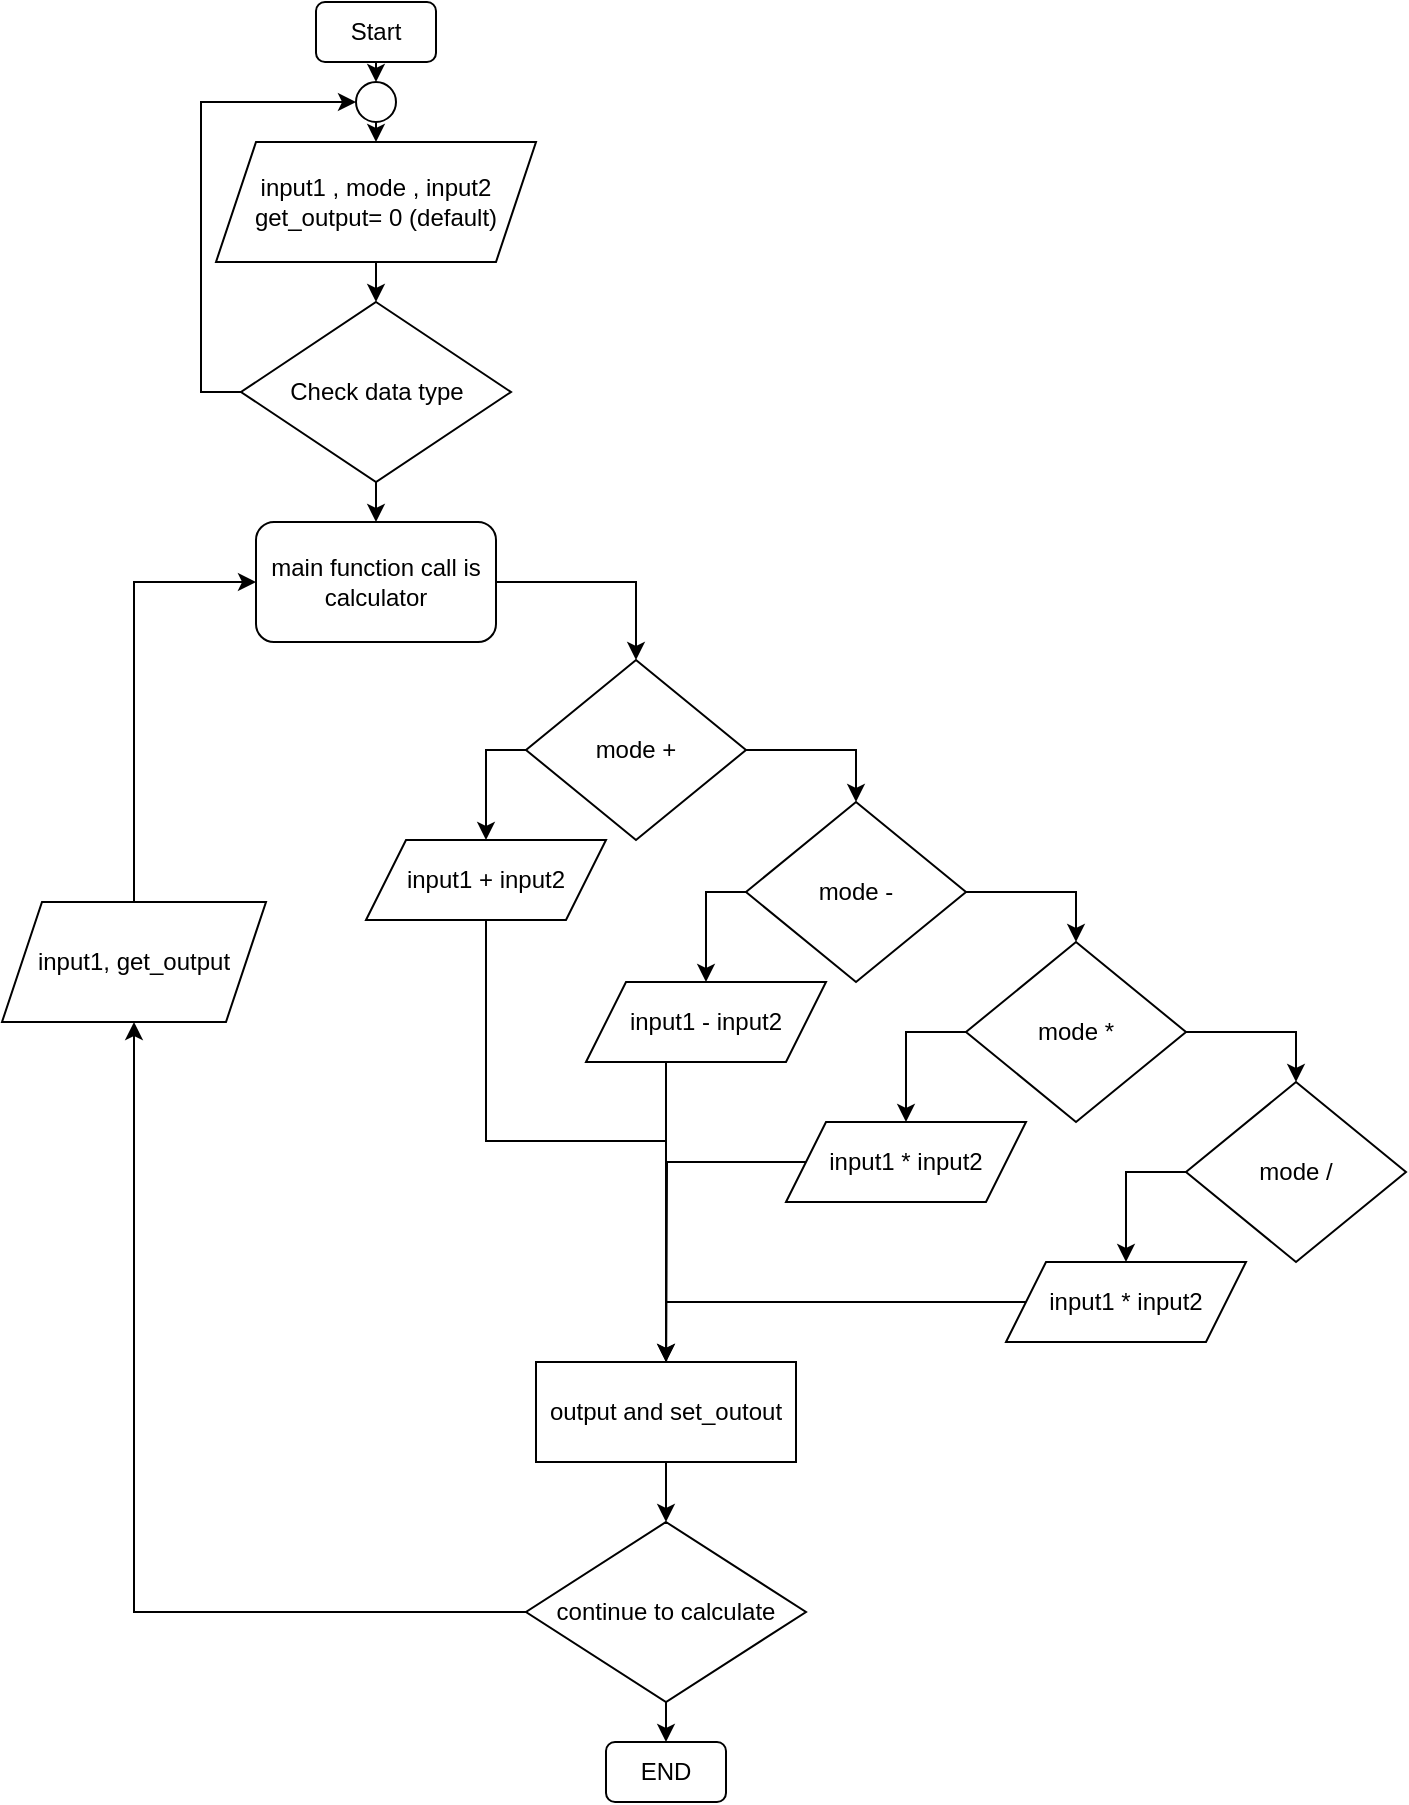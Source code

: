 <mxfile version="22.1.5" type="device">
  <diagram name="Page-1" id="tX7VWGVu_Bc_TQFji7OY">
    <mxGraphModel dx="1191" dy="1111" grid="1" gridSize="10" guides="1" tooltips="1" connect="1" arrows="1" fold="1" page="1" pageScale="1" pageWidth="1654" pageHeight="1169" math="0" shadow="0">
      <root>
        <mxCell id="0" />
        <mxCell id="1" parent="0" />
        <mxCell id="4LcxrMdXTtC2jSsdjoLK-10" style="edgeStyle=orthogonalEdgeStyle;rounded=0;orthogonalLoop=1;jettySize=auto;html=1;exitX=0.5;exitY=1;exitDx=0;exitDy=0;entryX=0.5;entryY=0;entryDx=0;entryDy=0;" edge="1" parent="1" source="4LcxrMdXTtC2jSsdjoLK-1" target="4LcxrMdXTtC2jSsdjoLK-4">
          <mxGeometry relative="1" as="geometry" />
        </mxCell>
        <mxCell id="4LcxrMdXTtC2jSsdjoLK-1" value="Start" style="rounded=1;whiteSpace=wrap;html=1;" vertex="1" parent="1">
          <mxGeometry x="205" y="40" width="60" height="30" as="geometry" />
        </mxCell>
        <mxCell id="4LcxrMdXTtC2jSsdjoLK-12" style="edgeStyle=orthogonalEdgeStyle;rounded=0;orthogonalLoop=1;jettySize=auto;html=1;exitX=0.5;exitY=1;exitDx=0;exitDy=0;entryX=0.5;entryY=0;entryDx=0;entryDy=0;" edge="1" parent="1" source="4LcxrMdXTtC2jSsdjoLK-2" target="4LcxrMdXTtC2jSsdjoLK-3">
          <mxGeometry relative="1" as="geometry" />
        </mxCell>
        <mxCell id="4LcxrMdXTtC2jSsdjoLK-2" value="input1 , mode , input2&lt;br&gt;get_output= 0 (default)" style="shape=parallelogram;perimeter=parallelogramPerimeter;whiteSpace=wrap;html=1;fixedSize=1;" vertex="1" parent="1">
          <mxGeometry x="155" y="110" width="160" height="60" as="geometry" />
        </mxCell>
        <mxCell id="4LcxrMdXTtC2jSsdjoLK-13" style="edgeStyle=orthogonalEdgeStyle;rounded=0;orthogonalLoop=1;jettySize=auto;html=1;exitX=0.5;exitY=1;exitDx=0;exitDy=0;entryX=0.5;entryY=0;entryDx=0;entryDy=0;" edge="1" parent="1" source="4LcxrMdXTtC2jSsdjoLK-3" target="4LcxrMdXTtC2jSsdjoLK-5">
          <mxGeometry relative="1" as="geometry" />
        </mxCell>
        <mxCell id="4LcxrMdXTtC2jSsdjoLK-14" style="edgeStyle=orthogonalEdgeStyle;rounded=0;orthogonalLoop=1;jettySize=auto;html=1;exitX=0;exitY=0.5;exitDx=0;exitDy=0;entryX=0;entryY=0.5;entryDx=0;entryDy=0;" edge="1" parent="1" source="4LcxrMdXTtC2jSsdjoLK-3" target="4LcxrMdXTtC2jSsdjoLK-4">
          <mxGeometry relative="1" as="geometry" />
        </mxCell>
        <mxCell id="4LcxrMdXTtC2jSsdjoLK-3" value="Check data type" style="rhombus;whiteSpace=wrap;html=1;" vertex="1" parent="1">
          <mxGeometry x="167.5" y="190" width="135" height="90" as="geometry" />
        </mxCell>
        <mxCell id="4LcxrMdXTtC2jSsdjoLK-11" style="edgeStyle=orthogonalEdgeStyle;rounded=0;orthogonalLoop=1;jettySize=auto;html=1;exitX=0.5;exitY=1;exitDx=0;exitDy=0;entryX=0.5;entryY=0;entryDx=0;entryDy=0;" edge="1" parent="1" source="4LcxrMdXTtC2jSsdjoLK-4" target="4LcxrMdXTtC2jSsdjoLK-2">
          <mxGeometry relative="1" as="geometry" />
        </mxCell>
        <mxCell id="4LcxrMdXTtC2jSsdjoLK-4" value="" style="ellipse;whiteSpace=wrap;html=1;aspect=fixed;" vertex="1" parent="1">
          <mxGeometry x="225" y="80" width="20" height="20" as="geometry" />
        </mxCell>
        <mxCell id="4LcxrMdXTtC2jSsdjoLK-15" style="edgeStyle=orthogonalEdgeStyle;rounded=0;orthogonalLoop=1;jettySize=auto;html=1;exitX=1;exitY=0.5;exitDx=0;exitDy=0;entryX=0.5;entryY=0;entryDx=0;entryDy=0;" edge="1" parent="1" source="4LcxrMdXTtC2jSsdjoLK-5" target="4LcxrMdXTtC2jSsdjoLK-6">
          <mxGeometry relative="1" as="geometry" />
        </mxCell>
        <mxCell id="4LcxrMdXTtC2jSsdjoLK-5" value="main function call is calculator" style="rounded=1;whiteSpace=wrap;html=1;" vertex="1" parent="1">
          <mxGeometry x="175" y="300" width="120" height="60" as="geometry" />
        </mxCell>
        <mxCell id="4LcxrMdXTtC2jSsdjoLK-16" style="edgeStyle=orthogonalEdgeStyle;rounded=0;orthogonalLoop=1;jettySize=auto;html=1;exitX=1;exitY=0.5;exitDx=0;exitDy=0;entryX=0.5;entryY=0;entryDx=0;entryDy=0;" edge="1" parent="1" source="4LcxrMdXTtC2jSsdjoLK-6" target="4LcxrMdXTtC2jSsdjoLK-7">
          <mxGeometry relative="1" as="geometry" />
        </mxCell>
        <mxCell id="4LcxrMdXTtC2jSsdjoLK-23" style="edgeStyle=orthogonalEdgeStyle;rounded=0;orthogonalLoop=1;jettySize=auto;html=1;exitX=0;exitY=0.5;exitDx=0;exitDy=0;entryX=0.5;entryY=0;entryDx=0;entryDy=0;" edge="1" parent="1" source="4LcxrMdXTtC2jSsdjoLK-6" target="4LcxrMdXTtC2jSsdjoLK-19">
          <mxGeometry relative="1" as="geometry" />
        </mxCell>
        <mxCell id="4LcxrMdXTtC2jSsdjoLK-6" value="mode +" style="rhombus;whiteSpace=wrap;html=1;" vertex="1" parent="1">
          <mxGeometry x="310" y="369" width="110" height="90" as="geometry" />
        </mxCell>
        <mxCell id="4LcxrMdXTtC2jSsdjoLK-17" style="edgeStyle=orthogonalEdgeStyle;rounded=0;orthogonalLoop=1;jettySize=auto;html=1;exitX=1;exitY=0.5;exitDx=0;exitDy=0;entryX=0.5;entryY=0;entryDx=0;entryDy=0;" edge="1" parent="1" source="4LcxrMdXTtC2jSsdjoLK-7" target="4LcxrMdXTtC2jSsdjoLK-8">
          <mxGeometry relative="1" as="geometry" />
        </mxCell>
        <mxCell id="4LcxrMdXTtC2jSsdjoLK-24" style="edgeStyle=orthogonalEdgeStyle;rounded=0;orthogonalLoop=1;jettySize=auto;html=1;exitX=0;exitY=0.5;exitDx=0;exitDy=0;entryX=0.5;entryY=0;entryDx=0;entryDy=0;" edge="1" parent="1" source="4LcxrMdXTtC2jSsdjoLK-7" target="4LcxrMdXTtC2jSsdjoLK-20">
          <mxGeometry relative="1" as="geometry" />
        </mxCell>
        <mxCell id="4LcxrMdXTtC2jSsdjoLK-7" value="mode -" style="rhombus;whiteSpace=wrap;html=1;" vertex="1" parent="1">
          <mxGeometry x="420" y="440" width="110" height="90" as="geometry" />
        </mxCell>
        <mxCell id="4LcxrMdXTtC2jSsdjoLK-18" style="edgeStyle=orthogonalEdgeStyle;rounded=0;orthogonalLoop=1;jettySize=auto;html=1;exitX=1;exitY=0.5;exitDx=0;exitDy=0;entryX=0.5;entryY=0;entryDx=0;entryDy=0;" edge="1" parent="1" source="4LcxrMdXTtC2jSsdjoLK-8" target="4LcxrMdXTtC2jSsdjoLK-9">
          <mxGeometry relative="1" as="geometry" />
        </mxCell>
        <mxCell id="4LcxrMdXTtC2jSsdjoLK-25" style="edgeStyle=orthogonalEdgeStyle;rounded=0;orthogonalLoop=1;jettySize=auto;html=1;exitX=0;exitY=0.5;exitDx=0;exitDy=0;entryX=0.5;entryY=0;entryDx=0;entryDy=0;" edge="1" parent="1" source="4LcxrMdXTtC2jSsdjoLK-8" target="4LcxrMdXTtC2jSsdjoLK-21">
          <mxGeometry relative="1" as="geometry" />
        </mxCell>
        <mxCell id="4LcxrMdXTtC2jSsdjoLK-8" value="mode *" style="rhombus;whiteSpace=wrap;html=1;" vertex="1" parent="1">
          <mxGeometry x="530" y="510" width="110" height="90" as="geometry" />
        </mxCell>
        <mxCell id="4LcxrMdXTtC2jSsdjoLK-26" style="edgeStyle=orthogonalEdgeStyle;rounded=0;orthogonalLoop=1;jettySize=auto;html=1;exitX=0;exitY=0.5;exitDx=0;exitDy=0;entryX=0.5;entryY=0;entryDx=0;entryDy=0;" edge="1" parent="1" source="4LcxrMdXTtC2jSsdjoLK-9" target="4LcxrMdXTtC2jSsdjoLK-22">
          <mxGeometry relative="1" as="geometry" />
        </mxCell>
        <mxCell id="4LcxrMdXTtC2jSsdjoLK-9" value="mode /" style="rhombus;whiteSpace=wrap;html=1;" vertex="1" parent="1">
          <mxGeometry x="640" y="580" width="110" height="90" as="geometry" />
        </mxCell>
        <mxCell id="4LcxrMdXTtC2jSsdjoLK-29" style="edgeStyle=orthogonalEdgeStyle;rounded=0;orthogonalLoop=1;jettySize=auto;html=1;exitX=0.5;exitY=1;exitDx=0;exitDy=0;entryX=0.5;entryY=0;entryDx=0;entryDy=0;" edge="1" parent="1" source="4LcxrMdXTtC2jSsdjoLK-19" target="4LcxrMdXTtC2jSsdjoLK-28">
          <mxGeometry relative="1" as="geometry" />
        </mxCell>
        <mxCell id="4LcxrMdXTtC2jSsdjoLK-19" value="input1 + input2" style="shape=parallelogram;perimeter=parallelogramPerimeter;whiteSpace=wrap;html=1;fixedSize=1;" vertex="1" parent="1">
          <mxGeometry x="230" y="459" width="120" height="40" as="geometry" />
        </mxCell>
        <mxCell id="4LcxrMdXTtC2jSsdjoLK-30" style="edgeStyle=orthogonalEdgeStyle;rounded=0;orthogonalLoop=1;jettySize=auto;html=1;exitX=0.5;exitY=1;exitDx=0;exitDy=0;" edge="1" parent="1" source="4LcxrMdXTtC2jSsdjoLK-20">
          <mxGeometry relative="1" as="geometry">
            <mxPoint x="380" y="740" as="targetPoint" />
            <Array as="points">
              <mxPoint x="380" y="570" />
            </Array>
          </mxGeometry>
        </mxCell>
        <mxCell id="4LcxrMdXTtC2jSsdjoLK-20" value="input1 - input2" style="shape=parallelogram;perimeter=parallelogramPerimeter;whiteSpace=wrap;html=1;fixedSize=1;" vertex="1" parent="1">
          <mxGeometry x="340" y="530" width="120" height="40" as="geometry" />
        </mxCell>
        <mxCell id="4LcxrMdXTtC2jSsdjoLK-31" style="edgeStyle=orthogonalEdgeStyle;rounded=0;orthogonalLoop=1;jettySize=auto;html=1;exitX=0;exitY=0.5;exitDx=0;exitDy=0;" edge="1" parent="1" source="4LcxrMdXTtC2jSsdjoLK-21">
          <mxGeometry relative="1" as="geometry">
            <mxPoint x="380" y="740" as="targetPoint" />
          </mxGeometry>
        </mxCell>
        <mxCell id="4LcxrMdXTtC2jSsdjoLK-21" value="input1 * input2" style="shape=parallelogram;perimeter=parallelogramPerimeter;whiteSpace=wrap;html=1;fixedSize=1;" vertex="1" parent="1">
          <mxGeometry x="440" y="600" width="120" height="40" as="geometry" />
        </mxCell>
        <mxCell id="4LcxrMdXTtC2jSsdjoLK-32" style="edgeStyle=orthogonalEdgeStyle;rounded=0;orthogonalLoop=1;jettySize=auto;html=1;exitX=0;exitY=0.5;exitDx=0;exitDy=0;entryX=0.5;entryY=0;entryDx=0;entryDy=0;" edge="1" parent="1" source="4LcxrMdXTtC2jSsdjoLK-22" target="4LcxrMdXTtC2jSsdjoLK-28">
          <mxGeometry relative="1" as="geometry" />
        </mxCell>
        <mxCell id="4LcxrMdXTtC2jSsdjoLK-22" value="input1 * input2" style="shape=parallelogram;perimeter=parallelogramPerimeter;whiteSpace=wrap;html=1;fixedSize=1;" vertex="1" parent="1">
          <mxGeometry x="550" y="670" width="120" height="40" as="geometry" />
        </mxCell>
        <mxCell id="4LcxrMdXTtC2jSsdjoLK-34" style="edgeStyle=orthogonalEdgeStyle;rounded=0;orthogonalLoop=1;jettySize=auto;html=1;exitX=0.5;exitY=1;exitDx=0;exitDy=0;entryX=0.5;entryY=0;entryDx=0;entryDy=0;" edge="1" parent="1" source="4LcxrMdXTtC2jSsdjoLK-28" target="4LcxrMdXTtC2jSsdjoLK-33">
          <mxGeometry relative="1" as="geometry" />
        </mxCell>
        <mxCell id="4LcxrMdXTtC2jSsdjoLK-28" value="output and set_outout" style="rounded=0;whiteSpace=wrap;html=1;" vertex="1" parent="1">
          <mxGeometry x="315" y="720" width="130" height="50" as="geometry" />
        </mxCell>
        <mxCell id="4LcxrMdXTtC2jSsdjoLK-35" style="edgeStyle=orthogonalEdgeStyle;rounded=0;orthogonalLoop=1;jettySize=auto;html=1;exitX=0;exitY=0.5;exitDx=0;exitDy=0;entryX=0.5;entryY=1;entryDx=0;entryDy=0;" edge="1" parent="1" source="4LcxrMdXTtC2jSsdjoLK-33" target="4LcxrMdXTtC2jSsdjoLK-36">
          <mxGeometry relative="1" as="geometry">
            <mxPoint x="100" y="560" as="targetPoint" />
          </mxGeometry>
        </mxCell>
        <mxCell id="4LcxrMdXTtC2jSsdjoLK-40" style="edgeStyle=orthogonalEdgeStyle;rounded=0;orthogonalLoop=1;jettySize=auto;html=1;exitX=0.5;exitY=1;exitDx=0;exitDy=0;entryX=0.5;entryY=0;entryDx=0;entryDy=0;" edge="1" parent="1" source="4LcxrMdXTtC2jSsdjoLK-33" target="4LcxrMdXTtC2jSsdjoLK-39">
          <mxGeometry relative="1" as="geometry" />
        </mxCell>
        <mxCell id="4LcxrMdXTtC2jSsdjoLK-33" value="continue to calculate" style="rhombus;whiteSpace=wrap;html=1;" vertex="1" parent="1">
          <mxGeometry x="310" y="800" width="140" height="90" as="geometry" />
        </mxCell>
        <mxCell id="4LcxrMdXTtC2jSsdjoLK-37" style="edgeStyle=orthogonalEdgeStyle;rounded=0;orthogonalLoop=1;jettySize=auto;html=1;exitX=0.5;exitY=0;exitDx=0;exitDy=0;entryX=0;entryY=0.5;entryDx=0;entryDy=0;" edge="1" parent="1" source="4LcxrMdXTtC2jSsdjoLK-36" target="4LcxrMdXTtC2jSsdjoLK-5">
          <mxGeometry relative="1" as="geometry" />
        </mxCell>
        <mxCell id="4LcxrMdXTtC2jSsdjoLK-36" value="input1, get_output" style="shape=parallelogram;perimeter=parallelogramPerimeter;whiteSpace=wrap;html=1;fixedSize=1;" vertex="1" parent="1">
          <mxGeometry x="48" y="490" width="132" height="60" as="geometry" />
        </mxCell>
        <mxCell id="4LcxrMdXTtC2jSsdjoLK-39" value="END" style="rounded=1;whiteSpace=wrap;html=1;" vertex="1" parent="1">
          <mxGeometry x="350" y="910" width="60" height="30" as="geometry" />
        </mxCell>
      </root>
    </mxGraphModel>
  </diagram>
</mxfile>
